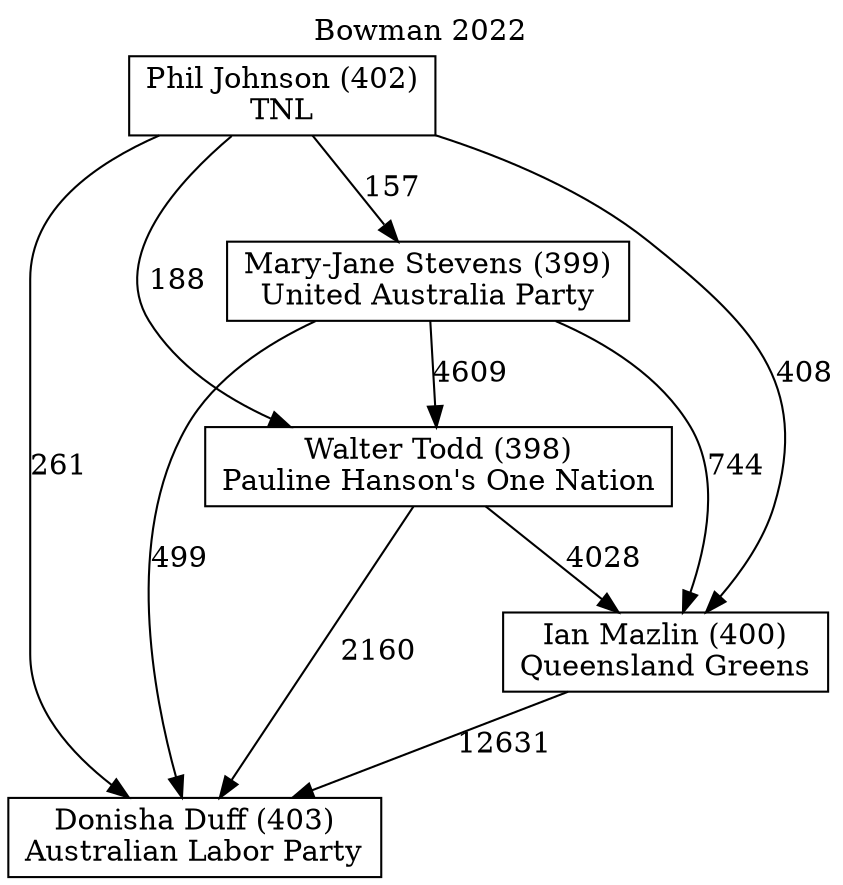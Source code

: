// House preference flow
digraph "Donisha Duff (403)_Bowman_2022" {
	graph [label="Bowman 2022" labelloc=t mclimit=10]
	node [shape=box]
	"Phil Johnson (402)" [label="Phil Johnson (402)
TNL"]
	"Mary-Jane Stevens (399)" [label="Mary-Jane Stevens (399)
United Australia Party"]
	"Donisha Duff (403)" [label="Donisha Duff (403)
Australian Labor Party"]
	"Ian Mazlin (400)" [label="Ian Mazlin (400)
Queensland Greens"]
	"Walter Todd (398)" [label="Walter Todd (398)
Pauline Hanson's One Nation"]
	"Walter Todd (398)" -> "Ian Mazlin (400)" [label=4028]
	"Mary-Jane Stevens (399)" -> "Ian Mazlin (400)" [label=744]
	"Ian Mazlin (400)" -> "Donisha Duff (403)" [label=12631]
	"Phil Johnson (402)" -> "Mary-Jane Stevens (399)" [label=157]
	"Phil Johnson (402)" -> "Donisha Duff (403)" [label=261]
	"Phil Johnson (402)" -> "Walter Todd (398)" [label=188]
	"Phil Johnson (402)" -> "Ian Mazlin (400)" [label=408]
	"Mary-Jane Stevens (399)" -> "Walter Todd (398)" [label=4609]
	"Walter Todd (398)" -> "Donisha Duff (403)" [label=2160]
	"Mary-Jane Stevens (399)" -> "Donisha Duff (403)" [label=499]
}
